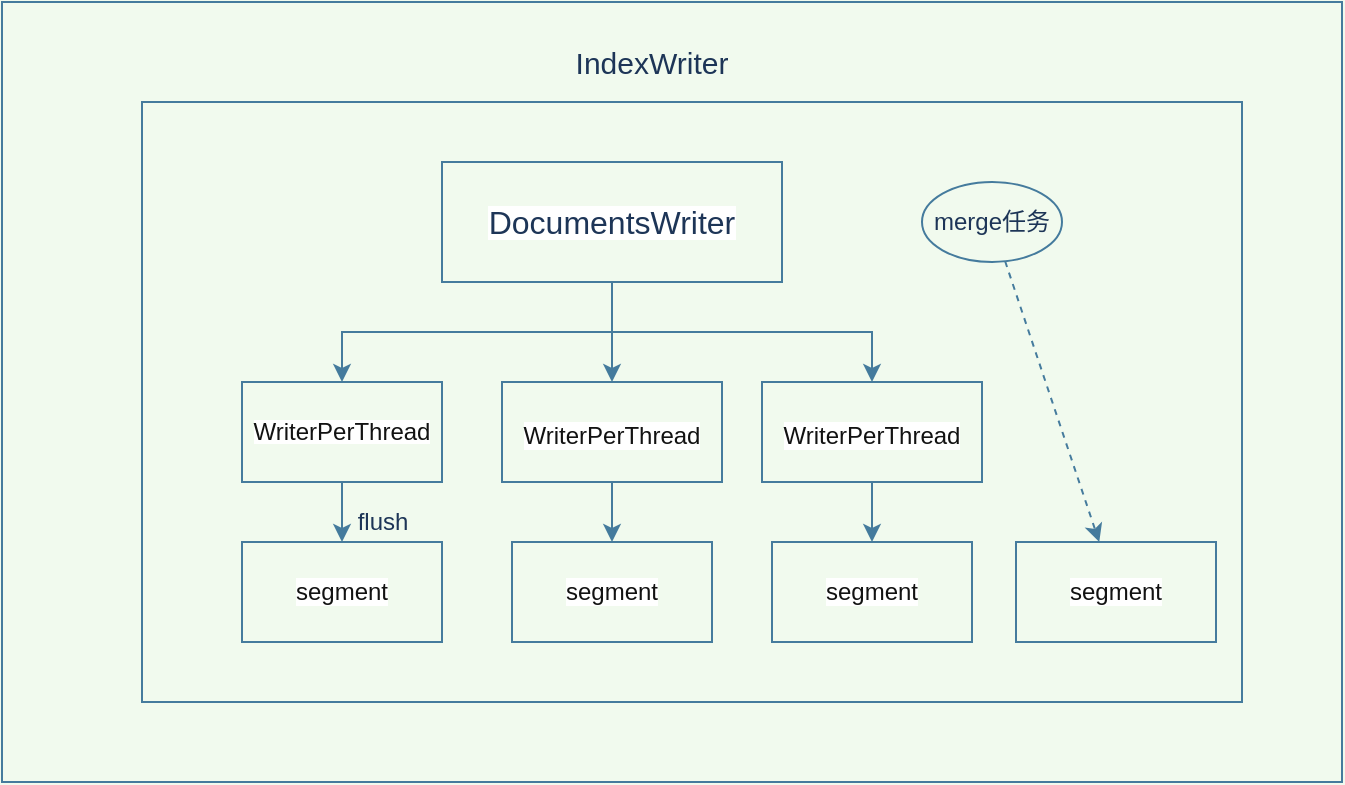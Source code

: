 <mxfile>
    <diagram id="K9BGoaaTGp3cuV_yfpaS" name="第 1 页">
        <mxGraphModel dx="801" dy="525" grid="1" gridSize="10" guides="1" tooltips="1" connect="1" arrows="1" fold="1" page="1" pageScale="1" pageWidth="827" pageHeight="1169" background="#F1FAEE" math="0" shadow="0">
            <root>
                <mxCell id="0"/>
                <mxCell id="1" parent="0"/>
                <mxCell id="5" value="" style="rounded=0;whiteSpace=wrap;html=1;fillColor=none;strokeColor=#457B9D;fontColor=#1D3557;" parent="1" vertex="1">
                    <mxGeometry x="220" y="130" width="670" height="390" as="geometry"/>
                </mxCell>
                <mxCell id="6" value="" style="rounded=0;whiteSpace=wrap;html=1;fillColor=none;strokeColor=#457B9D;fontColor=#1D3557;" parent="1" vertex="1">
                    <mxGeometry x="290" y="180" width="550" height="300" as="geometry"/>
                </mxCell>
                <mxCell id="14" style="edgeStyle=orthogonalEdgeStyle;rounded=0;orthogonalLoop=1;jettySize=auto;html=1;entryX=0.5;entryY=0;entryDx=0;entryDy=0;fontSize=15;fontColor=#1D3557;strokeColor=#457B9D;labelBackgroundColor=#F1FAEE;" parent="1" source="7" target="13" edge="1">
                    <mxGeometry relative="1" as="geometry"/>
                </mxCell>
                <mxCell id="19" style="edgeStyle=orthogonalEdgeStyle;rounded=0;orthogonalLoop=1;jettySize=auto;html=1;entryX=0.5;entryY=0;entryDx=0;entryDy=0;fontSize=15;fontColor=#1D3557;strokeColor=#457B9D;labelBackgroundColor=#F1FAEE;" parent="1" source="7" target="16" edge="1">
                    <mxGeometry relative="1" as="geometry"/>
                </mxCell>
                <mxCell id="20" style="edgeStyle=orthogonalEdgeStyle;rounded=0;orthogonalLoop=1;jettySize=auto;html=1;entryX=0.5;entryY=0;entryDx=0;entryDy=0;fontSize=15;fontColor=#1D3557;strokeColor=#457B9D;labelBackgroundColor=#F1FAEE;" parent="1" source="7" target="17" edge="1">
                    <mxGeometry relative="1" as="geometry"/>
                </mxCell>
                <mxCell id="7" value="&lt;span style=&quot;font-size: medium ; text-align: left ; background-color: rgb(255 , 255 , 255)&quot;&gt;DocumentsWriter&lt;/span&gt;" style="rounded=0;whiteSpace=wrap;html=1;fontColor=#1D3557;strokeColor=#457B9D;shadow=0;fillColor=none;" parent="1" vertex="1">
                    <mxGeometry x="440" y="210" width="170" height="60" as="geometry"/>
                </mxCell>
                <mxCell id="8" value="IndexWriter" style="text;html=1;strokeColor=none;fillColor=none;align=center;verticalAlign=middle;whiteSpace=wrap;rounded=0;fontColor=#1D3557;fontSize=15;" parent="1" vertex="1">
                    <mxGeometry x="480" y="150" width="130" height="20" as="geometry"/>
                </mxCell>
                <mxCell id="10" style="edgeStyle=orthogonalEdgeStyle;rounded=0;orthogonalLoop=1;jettySize=auto;html=1;exitX=0.5;exitY=1;exitDx=0;exitDy=0;fontColor=#1D3557;strokeColor=#457B9D;labelBackgroundColor=#F1FAEE;" parent="1" source="8" target="8" edge="1">
                    <mxGeometry relative="1" as="geometry"/>
                </mxCell>
                <mxCell id="26" value="flush" style="edgeStyle=orthogonalEdgeStyle;rounded=0;orthogonalLoop=1;jettySize=auto;html=1;entryX=0.5;entryY=0;entryDx=0;entryDy=0;fontSize=12;fontColor=#1D3557;strokeColor=#457B9D;labelBackgroundColor=none;" parent="1" source="13" target="23" edge="1">
                    <mxGeometry x="0.6" y="20" relative="1" as="geometry">
                        <mxPoint as="offset"/>
                    </mxGeometry>
                </mxCell>
                <mxCell id="13" value="&lt;span style=&quot;color: rgb(18 , 18 , 18) ; text-align: left ; background-color: rgb(255 , 255 , 255)&quot;&gt;&lt;font style=&quot;font-size: 12px&quot;&gt;WriterPerThread&lt;/font&gt;&lt;/span&gt;" style="rounded=0;whiteSpace=wrap;html=1;shadow=0;fontSize=11;fontColor=#1D3557;strokeColor=#457B9D;fillColor=none;" parent="1" vertex="1">
                    <mxGeometry x="340" y="320" width="100" height="50" as="geometry"/>
                </mxCell>
                <mxCell id="27" style="edgeStyle=orthogonalEdgeStyle;rounded=0;orthogonalLoop=1;jettySize=auto;html=1;entryX=0.5;entryY=0;entryDx=0;entryDy=0;fontSize=12;fontColor=#1D3557;strokeColor=#457B9D;labelBackgroundColor=#F1FAEE;" parent="1" source="16" target="25" edge="1">
                    <mxGeometry relative="1" as="geometry"/>
                </mxCell>
                <mxCell id="16" value="&lt;span style=&quot;color: rgb(18 , 18 , 18) ; font-size: 12px ; text-align: left ; background-color: rgb(255 , 255 , 255)&quot;&gt;WriterPerThread&lt;/span&gt;" style="rounded=0;whiteSpace=wrap;html=1;shadow=0;fontSize=15;fontColor=#1D3557;strokeColor=#457B9D;fillColor=none;" parent="1" vertex="1">
                    <mxGeometry x="470" y="320" width="110" height="50" as="geometry"/>
                </mxCell>
                <mxCell id="28" style="edgeStyle=orthogonalEdgeStyle;rounded=0;orthogonalLoop=1;jettySize=auto;html=1;entryX=0.5;entryY=0;entryDx=0;entryDy=0;fontSize=12;fontColor=#1D3557;strokeColor=#457B9D;labelBackgroundColor=#F1FAEE;" parent="1" source="17" target="24" edge="1">
                    <mxGeometry relative="1" as="geometry"/>
                </mxCell>
                <mxCell id="17" value="&lt;span style=&quot;color: rgb(18 , 18 , 18) ; font-size: 12px ; text-align: left ; background-color: rgb(255 , 255 , 255)&quot;&gt;WriterPerThread&lt;/span&gt;" style="rounded=0;whiteSpace=wrap;html=1;shadow=0;fontSize=15;fontColor=#1D3557;strokeColor=#457B9D;fillColor=none;" parent="1" vertex="1">
                    <mxGeometry x="600" y="320" width="110" height="50" as="geometry"/>
                </mxCell>
                <mxCell id="23" value="&lt;span style=&quot;color: rgb(18, 18, 18); font-size: 12px; background-color: rgb(255, 255, 255);&quot;&gt;segment&lt;/span&gt;" style="rounded=0;whiteSpace=wrap;html=1;shadow=0;fontSize=12;fontColor=#1D3557;strokeColor=#457B9D;fillColor=none;" parent="1" vertex="1">
                    <mxGeometry x="340" y="400" width="100" height="50" as="geometry"/>
                </mxCell>
                <mxCell id="24" value="&lt;span style=&quot;color: rgb(18, 18, 18); font-size: 12px; background-color: rgb(255, 255, 255);&quot;&gt;segment&lt;/span&gt;" style="rounded=0;whiteSpace=wrap;html=1;shadow=0;fontSize=12;fontColor=#1D3557;strokeColor=#457B9D;fillColor=none;" parent="1" vertex="1">
                    <mxGeometry x="605" y="400" width="100" height="50" as="geometry"/>
                </mxCell>
                <mxCell id="25" value="&lt;span style=&quot;color: rgb(18, 18, 18); font-size: 12px; background-color: rgb(255, 255, 255);&quot;&gt;segment&lt;/span&gt;" style="rounded=0;whiteSpace=wrap;html=1;shadow=0;fontSize=12;fontColor=#1D3557;strokeColor=#457B9D;fillColor=none;" parent="1" vertex="1">
                    <mxGeometry x="475" y="400" width="100" height="50" as="geometry"/>
                </mxCell>
                <mxCell id="31" style="rounded=0;orthogonalLoop=1;jettySize=auto;html=1;fontSize=12;fontColor=#1D3557;strokeColor=#457B9D;dashed=1;labelBackgroundColor=#F1FAEE;" parent="1" source="29" target="30" edge="1">
                    <mxGeometry relative="1" as="geometry"/>
                </mxCell>
                <mxCell id="29" value="merge任务" style="ellipse;whiteSpace=wrap;html=1;shadow=0;fontSize=12;fontColor=#1D3557;strokeColor=#457B9D;fillColor=none;" parent="1" vertex="1">
                    <mxGeometry x="680" y="220" width="70" height="40" as="geometry"/>
                </mxCell>
                <mxCell id="30" value="&lt;span style=&quot;color: rgb(18, 18, 18); font-size: 12px; background-color: rgb(255, 255, 255);&quot;&gt;segment&lt;/span&gt;" style="rounded=0;whiteSpace=wrap;html=1;shadow=0;fontSize=12;fontColor=#1D3557;strokeColor=#457B9D;fillColor=none;" parent="1" vertex="1">
                    <mxGeometry x="727" y="400" width="100" height="50" as="geometry"/>
                </mxCell>
            </root>
        </mxGraphModel>
    </diagram>
</mxfile>
